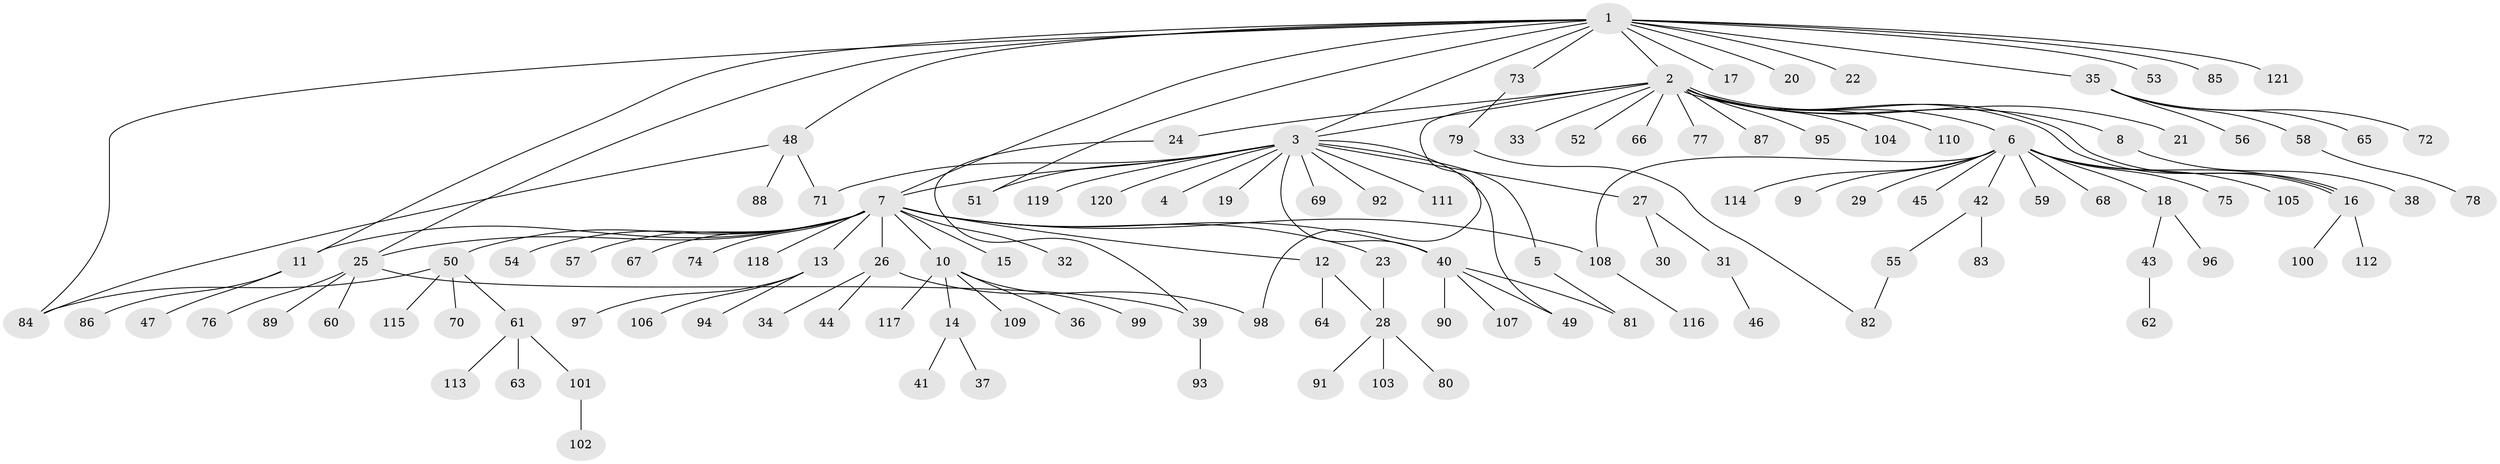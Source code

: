// coarse degree distribution, {18: 0.016666666666666666, 1: 0.9166666666666666, 3: 0.03333333333333333, 39: 0.016666666666666666, 2: 0.016666666666666666}
// Generated by graph-tools (version 1.1) at 2025/51/03/04/25 21:51:30]
// undirected, 121 vertices, 138 edges
graph export_dot {
graph [start="1"]
  node [color=gray90,style=filled];
  1;
  2;
  3;
  4;
  5;
  6;
  7;
  8;
  9;
  10;
  11;
  12;
  13;
  14;
  15;
  16;
  17;
  18;
  19;
  20;
  21;
  22;
  23;
  24;
  25;
  26;
  27;
  28;
  29;
  30;
  31;
  32;
  33;
  34;
  35;
  36;
  37;
  38;
  39;
  40;
  41;
  42;
  43;
  44;
  45;
  46;
  47;
  48;
  49;
  50;
  51;
  52;
  53;
  54;
  55;
  56;
  57;
  58;
  59;
  60;
  61;
  62;
  63;
  64;
  65;
  66;
  67;
  68;
  69;
  70;
  71;
  72;
  73;
  74;
  75;
  76;
  77;
  78;
  79;
  80;
  81;
  82;
  83;
  84;
  85;
  86;
  87;
  88;
  89;
  90;
  91;
  92;
  93;
  94;
  95;
  96;
  97;
  98;
  99;
  100;
  101;
  102;
  103;
  104;
  105;
  106;
  107;
  108;
  109;
  110;
  111;
  112;
  113;
  114;
  115;
  116;
  117;
  118;
  119;
  120;
  121;
  1 -- 2;
  1 -- 3;
  1 -- 7;
  1 -- 11;
  1 -- 17;
  1 -- 20;
  1 -- 22;
  1 -- 25;
  1 -- 35;
  1 -- 48;
  1 -- 51;
  1 -- 53;
  1 -- 73;
  1 -- 84;
  1 -- 85;
  1 -- 121;
  2 -- 3;
  2 -- 6;
  2 -- 8;
  2 -- 16;
  2 -- 16;
  2 -- 21;
  2 -- 24;
  2 -- 33;
  2 -- 52;
  2 -- 66;
  2 -- 77;
  2 -- 87;
  2 -- 95;
  2 -- 98;
  2 -- 104;
  2 -- 110;
  3 -- 4;
  3 -- 5;
  3 -- 7;
  3 -- 19;
  3 -- 27;
  3 -- 40;
  3 -- 49;
  3 -- 51;
  3 -- 69;
  3 -- 71;
  3 -- 92;
  3 -- 111;
  3 -- 119;
  3 -- 120;
  5 -- 81;
  6 -- 9;
  6 -- 16;
  6 -- 18;
  6 -- 29;
  6 -- 42;
  6 -- 45;
  6 -- 59;
  6 -- 68;
  6 -- 75;
  6 -- 105;
  6 -- 108;
  6 -- 114;
  7 -- 10;
  7 -- 11;
  7 -- 12;
  7 -- 13;
  7 -- 15;
  7 -- 23;
  7 -- 25;
  7 -- 26;
  7 -- 32;
  7 -- 40;
  7 -- 50;
  7 -- 54;
  7 -- 57;
  7 -- 67;
  7 -- 74;
  7 -- 108;
  7 -- 118;
  8 -- 38;
  10 -- 14;
  10 -- 36;
  10 -- 99;
  10 -- 109;
  10 -- 117;
  11 -- 47;
  11 -- 86;
  12 -- 28;
  12 -- 64;
  13 -- 94;
  13 -- 97;
  13 -- 106;
  14 -- 37;
  14 -- 41;
  16 -- 100;
  16 -- 112;
  18 -- 43;
  18 -- 96;
  23 -- 28;
  24 -- 39;
  25 -- 39;
  25 -- 60;
  25 -- 76;
  25 -- 89;
  26 -- 34;
  26 -- 44;
  26 -- 98;
  27 -- 30;
  27 -- 31;
  28 -- 80;
  28 -- 91;
  28 -- 103;
  31 -- 46;
  35 -- 56;
  35 -- 58;
  35 -- 65;
  35 -- 72;
  39 -- 93;
  40 -- 49;
  40 -- 81;
  40 -- 90;
  40 -- 107;
  42 -- 55;
  42 -- 83;
  43 -- 62;
  48 -- 71;
  48 -- 84;
  48 -- 88;
  50 -- 61;
  50 -- 70;
  50 -- 84;
  50 -- 115;
  55 -- 82;
  58 -- 78;
  61 -- 63;
  61 -- 101;
  61 -- 113;
  73 -- 79;
  79 -- 82;
  101 -- 102;
  108 -- 116;
}
